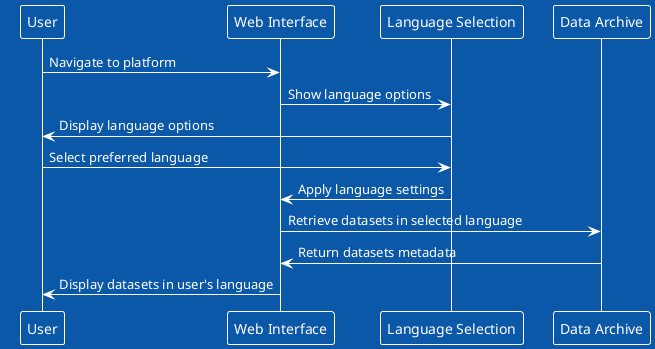 @startuml
!theme amiga

participant User as user
participant "Web Interface" as web
participant "Language Selection" as lang
participant "Data Archive" as archive

user -> web: Navigate to platform
web -> lang: Show language options
lang -> user: Display language options
user -> lang: Select preferred language
lang -> web: Apply language settings
web -> archive: Retrieve datasets in selected language
archive -> web: Return datasets metadata
web -> user: Display datasets in user's language

@enduml